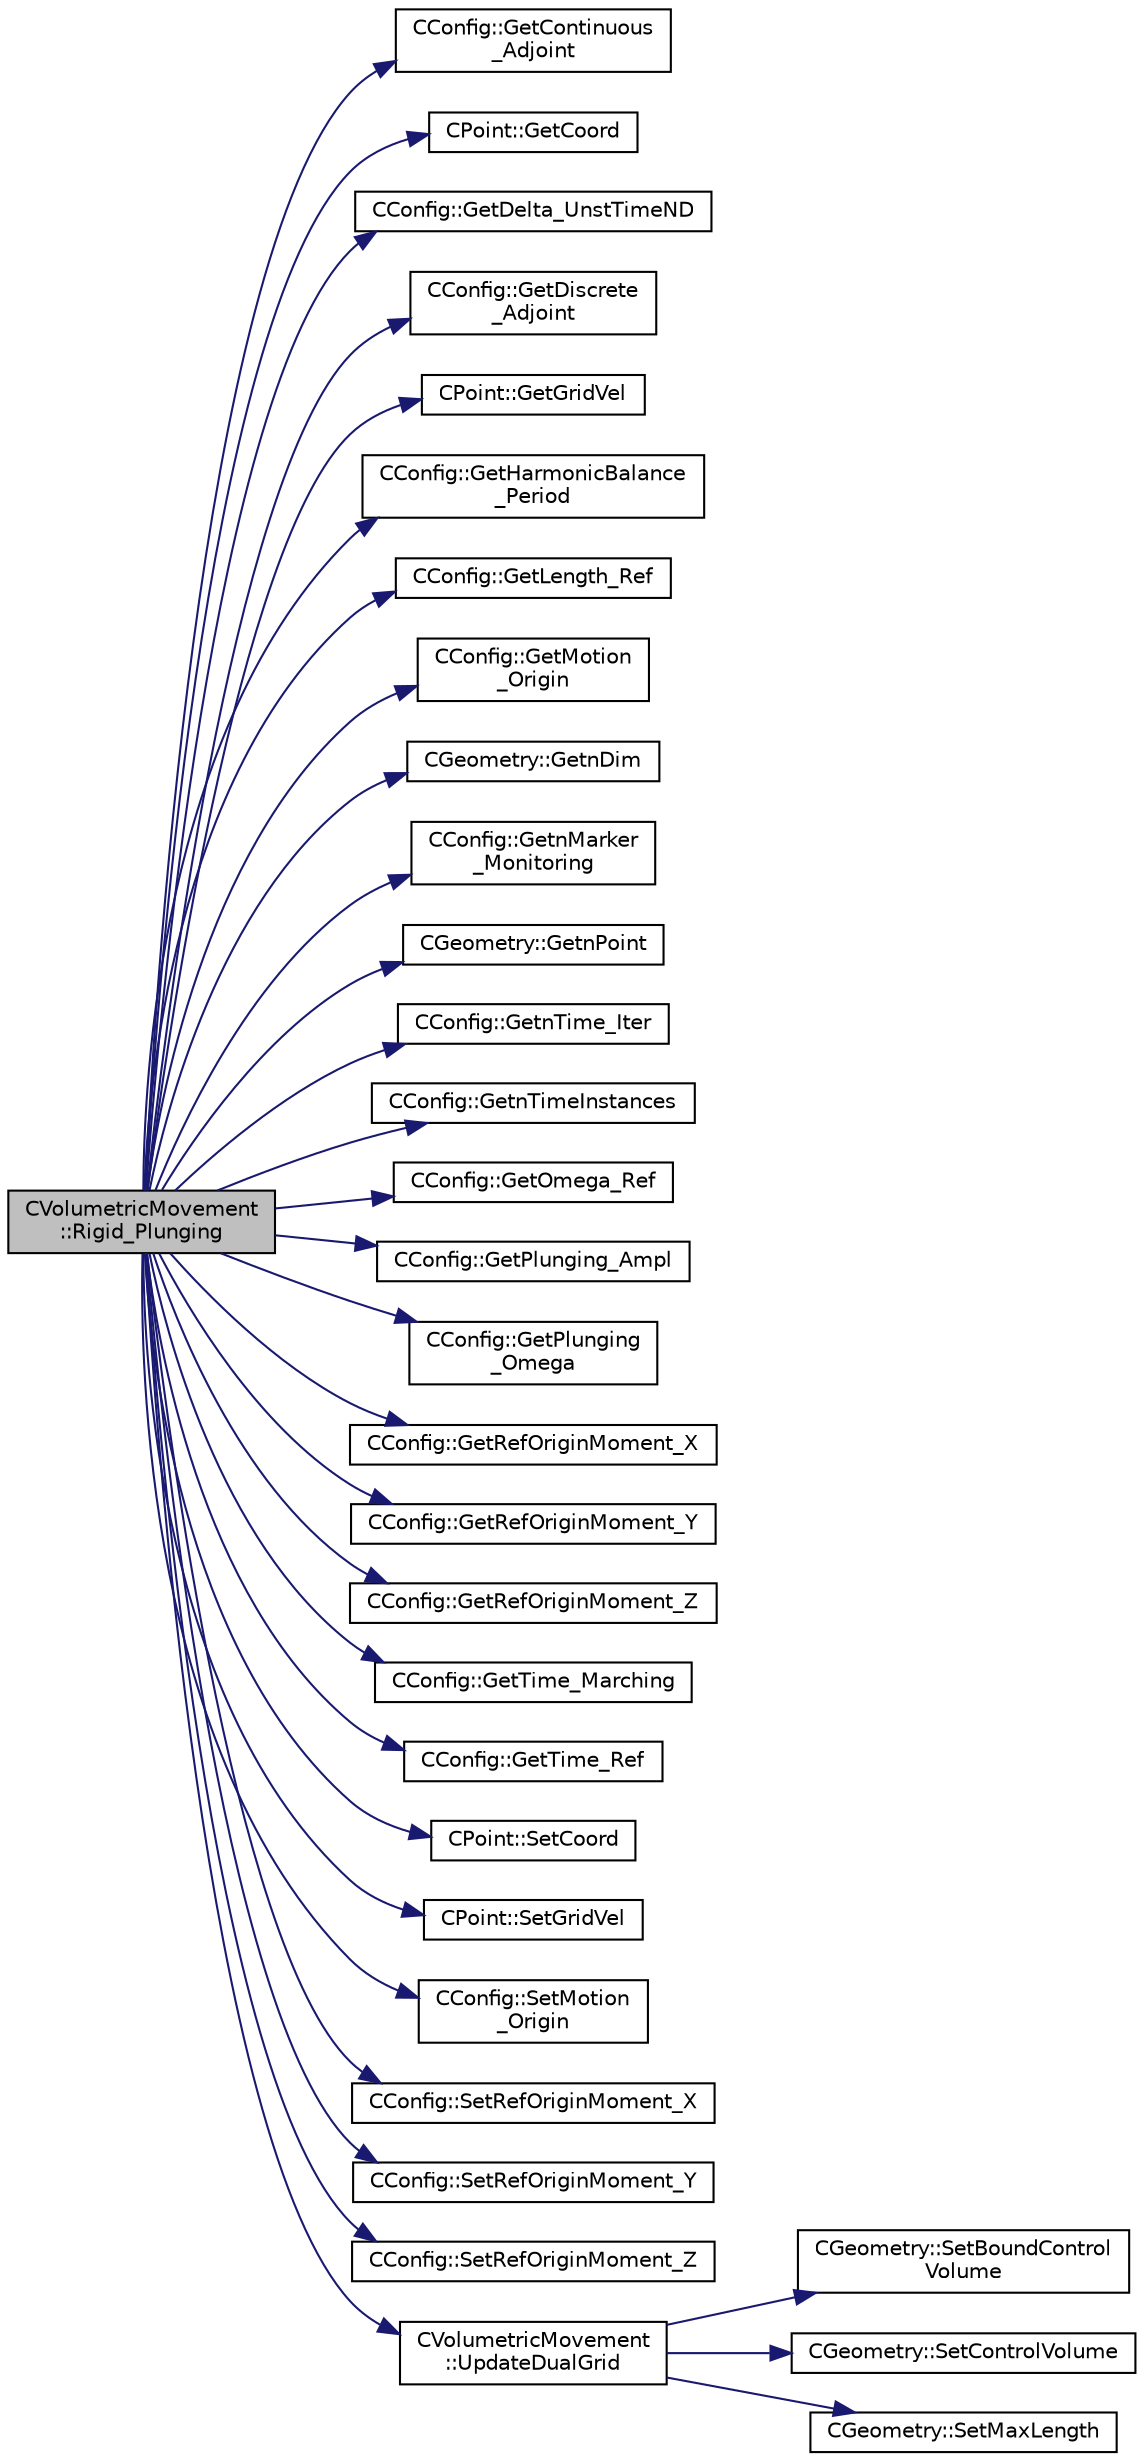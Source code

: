 digraph "CVolumetricMovement::Rigid_Plunging"
{
 // LATEX_PDF_SIZE
  edge [fontname="Helvetica",fontsize="10",labelfontname="Helvetica",labelfontsize="10"];
  node [fontname="Helvetica",fontsize="10",shape=record];
  rankdir="LR";
  Node1 [label="CVolumetricMovement\l::Rigid_Plunging",height=0.2,width=0.4,color="black", fillcolor="grey75", style="filled", fontcolor="black",tooltip="Unsteady plunging grid movement using rigid mesh motion."];
  Node1 -> Node2 [color="midnightblue",fontsize="10",style="solid",fontname="Helvetica"];
  Node2 [label="CConfig::GetContinuous\l_Adjoint",height=0.2,width=0.4,color="black", fillcolor="white", style="filled",URL="$classCConfig.html#a1eb754aa86fb8154bc9eefea616b7cf9",tooltip="Determines if problem is adjoint."];
  Node1 -> Node3 [color="midnightblue",fontsize="10",style="solid",fontname="Helvetica"];
  Node3 [label="CPoint::GetCoord",height=0.2,width=0.4,color="black", fillcolor="white", style="filled",URL="$classCPoint.html#ab16c29dd03911529cd73bf467c313179",tooltip="Get the coordinates dor the control volume."];
  Node1 -> Node4 [color="midnightblue",fontsize="10",style="solid",fontname="Helvetica"];
  Node4 [label="CConfig::GetDelta_UnstTimeND",height=0.2,width=0.4,color="black", fillcolor="white", style="filled",URL="$classCConfig.html#a0acfef8e480970316e9e672eacd59e9b",tooltip="If we are prforming an unsteady simulation, there is only one value of the time step for the complete..."];
  Node1 -> Node5 [color="midnightblue",fontsize="10",style="solid",fontname="Helvetica"];
  Node5 [label="CConfig::GetDiscrete\l_Adjoint",height=0.2,width=0.4,color="black", fillcolor="white", style="filled",URL="$classCConfig.html#ab3928c4e6debcf50dcd0d38985f6980c",tooltip="Get the indicator whether we are solving an discrete adjoint problem."];
  Node1 -> Node6 [color="midnightblue",fontsize="10",style="solid",fontname="Helvetica"];
  Node6 [label="CPoint::GetGridVel",height=0.2,width=0.4,color="black", fillcolor="white", style="filled",URL="$classCPoint.html#a65d855a9c2ad2971546038b34acd5b92",tooltip="Get the value of the grid velocity at the point."];
  Node1 -> Node7 [color="midnightblue",fontsize="10",style="solid",fontname="Helvetica"];
  Node7 [label="CConfig::GetHarmonicBalance\l_Period",height=0.2,width=0.4,color="black", fillcolor="white", style="filled",URL="$classCConfig.html#a07cc0a5f73a166693d50f502f6fb425b",tooltip="Retrieves the period of oscillations to be used with Harmonic Balance."];
  Node1 -> Node8 [color="midnightblue",fontsize="10",style="solid",fontname="Helvetica"];
  Node8 [label="CConfig::GetLength_Ref",height=0.2,width=0.4,color="black", fillcolor="white", style="filled",URL="$classCConfig.html#a4c1facfb47bc3aee60dc92a350f0a82d",tooltip="Get the value of the reference length for non-dimensionalization. This value should always be 1 inter..."];
  Node1 -> Node9 [color="midnightblue",fontsize="10",style="solid",fontname="Helvetica"];
  Node9 [label="CConfig::GetMotion\l_Origin",height=0.2,width=0.4,color="black", fillcolor="white", style="filled",URL="$classCConfig.html#a148a58b999d4e8767667fffc76b245f6",tooltip="Get the mesh motion origin."];
  Node1 -> Node10 [color="midnightblue",fontsize="10",style="solid",fontname="Helvetica"];
  Node10 [label="CGeometry::GetnDim",height=0.2,width=0.4,color="black", fillcolor="white", style="filled",URL="$classCGeometry.html#ace7f7fe876f629f5bd5f92d4805a1a4b",tooltip="Get number of coordinates."];
  Node1 -> Node11 [color="midnightblue",fontsize="10",style="solid",fontname="Helvetica"];
  Node11 [label="CConfig::GetnMarker\l_Monitoring",height=0.2,width=0.4,color="black", fillcolor="white", style="filled",URL="$classCConfig.html#a6e65810e59b8015104b84c4fd5b1d7f9",tooltip="Get the total number of monitoring markers."];
  Node1 -> Node12 [color="midnightblue",fontsize="10",style="solid",fontname="Helvetica"];
  Node12 [label="CGeometry::GetnPoint",height=0.2,width=0.4,color="black", fillcolor="white", style="filled",URL="$classCGeometry.html#a275fb07cd99ab79d7a04b4862280169d",tooltip="Get number of points."];
  Node1 -> Node13 [color="midnightblue",fontsize="10",style="solid",fontname="Helvetica"];
  Node13 [label="CConfig::GetnTime_Iter",height=0.2,width=0.4,color="black", fillcolor="white", style="filled",URL="$classCConfig.html#a22b101932c391aea5173975130f488fd",tooltip="Get the number of time iterations."];
  Node1 -> Node14 [color="midnightblue",fontsize="10",style="solid",fontname="Helvetica"];
  Node14 [label="CConfig::GetnTimeInstances",height=0.2,width=0.4,color="black", fillcolor="white", style="filled",URL="$classCConfig.html#a6ae9111090db52de2f8f07f77d6416d5",tooltip="Retrieves the number of periodic time instances for Harmonic Balance."];
  Node1 -> Node15 [color="midnightblue",fontsize="10",style="solid",fontname="Helvetica"];
  Node15 [label="CConfig::GetOmega_Ref",height=0.2,width=0.4,color="black", fillcolor="white", style="filled",URL="$classCConfig.html#ab3ab2f06b6d038aea73beed05cd13448",tooltip="Get the value of the reference angular velocity for non-dimensionalization."];
  Node1 -> Node16 [color="midnightblue",fontsize="10",style="solid",fontname="Helvetica"];
  Node16 [label="CConfig::GetPlunging_Ampl",height=0.2,width=0.4,color="black", fillcolor="white", style="filled",URL="$classCConfig.html#afa11bf0dfc59afaf55343767dee12baa",tooltip="Get the plunging amplitude of the mesh."];
  Node1 -> Node17 [color="midnightblue",fontsize="10",style="solid",fontname="Helvetica"];
  Node17 [label="CConfig::GetPlunging\l_Omega",height=0.2,width=0.4,color="black", fillcolor="white", style="filled",URL="$classCConfig.html#ae2b5c3395a77769d2ac5f60331838eeb",tooltip="Get the plunging rate of the mesh."];
  Node1 -> Node18 [color="midnightblue",fontsize="10",style="solid",fontname="Helvetica"];
  Node18 [label="CConfig::GetRefOriginMoment_X",height=0.2,width=0.4,color="black", fillcolor="white", style="filled",URL="$classCConfig.html#ae2bc0ddfc474009ae0442d0cdf715e82",tooltip="Get reference origin x-coordinate for moment computation."];
  Node1 -> Node19 [color="midnightblue",fontsize="10",style="solid",fontname="Helvetica"];
  Node19 [label="CConfig::GetRefOriginMoment_Y",height=0.2,width=0.4,color="black", fillcolor="white", style="filled",URL="$classCConfig.html#afedf678c54b1fd2a8ca8fb4a2c15f6ef",tooltip="Get reference origin y-coordinate for moment computation."];
  Node1 -> Node20 [color="midnightblue",fontsize="10",style="solid",fontname="Helvetica"];
  Node20 [label="CConfig::GetRefOriginMoment_Z",height=0.2,width=0.4,color="black", fillcolor="white", style="filled",URL="$classCConfig.html#aae292489e72b3419177723578bb5970a",tooltip="Get reference origin z-coordinate for moment computation."];
  Node1 -> Node21 [color="midnightblue",fontsize="10",style="solid",fontname="Helvetica"];
  Node21 [label="CConfig::GetTime_Marching",height=0.2,width=0.4,color="black", fillcolor="white", style="filled",URL="$classCConfig.html#ac47e04d76ce865893a94dcedd3c9b6a5",tooltip="Provides information about the time integration, and change the write in the output files information..."];
  Node1 -> Node22 [color="midnightblue",fontsize="10",style="solid",fontname="Helvetica"];
  Node22 [label="CConfig::GetTime_Ref",height=0.2,width=0.4,color="black", fillcolor="white", style="filled",URL="$classCConfig.html#a4c79c371ab6c2973f768a6104fce3853",tooltip="Get the value of the reference time for non-dimensionalization."];
  Node1 -> Node23 [color="midnightblue",fontsize="10",style="solid",fontname="Helvetica"];
  Node23 [label="CPoint::SetCoord",height=0.2,width=0.4,color="black", fillcolor="white", style="filled",URL="$classCPoint.html#af3545cace579269797a534b6a10a42e1",tooltip="Set the coordinates for the control volume."];
  Node1 -> Node24 [color="midnightblue",fontsize="10",style="solid",fontname="Helvetica"];
  Node24 [label="CPoint::SetGridVel",height=0.2,width=0.4,color="black", fillcolor="white", style="filled",URL="$classCPoint.html#accb2a44a58e7fc7a0e0f2a029cacc257",tooltip="Set the value of the grid velocity at the point."];
  Node1 -> Node25 [color="midnightblue",fontsize="10",style="solid",fontname="Helvetica"];
  Node25 [label="CConfig::SetMotion\l_Origin",height=0.2,width=0.4,color="black", fillcolor="white", style="filled",URL="$classCConfig.html#a244d55d5a29c5cfdacd30925e2af8caf",tooltip="Set the mesh motion origin."];
  Node1 -> Node26 [color="midnightblue",fontsize="10",style="solid",fontname="Helvetica"];
  Node26 [label="CConfig::SetRefOriginMoment_X",height=0.2,width=0.4,color="black", fillcolor="white", style="filled",URL="$classCConfig.html#a6ca8f557014e78ee9086efefa37513f1",tooltip="Set reference origin x-coordinate for moment computation."];
  Node1 -> Node27 [color="midnightblue",fontsize="10",style="solid",fontname="Helvetica"];
  Node27 [label="CConfig::SetRefOriginMoment_Y",height=0.2,width=0.4,color="black", fillcolor="white", style="filled",URL="$classCConfig.html#a6adc72e34adb72c23b38cd1cf557ea19",tooltip="Set reference origin y-coordinate for moment computation."];
  Node1 -> Node28 [color="midnightblue",fontsize="10",style="solid",fontname="Helvetica"];
  Node28 [label="CConfig::SetRefOriginMoment_Z",height=0.2,width=0.4,color="black", fillcolor="white", style="filled",URL="$classCConfig.html#a009fb5f6b1c3a184a5c03ae95996e6e7",tooltip="Set reference origin z-coordinate for moment computation."];
  Node1 -> Node29 [color="midnightblue",fontsize="10",style="solid",fontname="Helvetica"];
  Node29 [label="CVolumetricMovement\l::UpdateDualGrid",height=0.2,width=0.4,color="black", fillcolor="white", style="filled",URL="$classCVolumetricMovement.html#a434fc9989fc773704d174d048a4ca61e",tooltip="Update the dual grid after the grid movement (edges and control volumes)."];
  Node29 -> Node30 [color="midnightblue",fontsize="10",style="solid",fontname="Helvetica"];
  Node30 [label="CGeometry::SetBoundControl\lVolume",height=0.2,width=0.4,color="black", fillcolor="white", style="filled",URL="$classCGeometry.html#a0b41f8d5d800f92ceb6ade66cc2a158c",tooltip="A virtual member."];
  Node29 -> Node31 [color="midnightblue",fontsize="10",style="solid",fontname="Helvetica"];
  Node31 [label="CGeometry::SetControlVolume",height=0.2,width=0.4,color="black", fillcolor="white", style="filled",URL="$classCGeometry.html#ab6583796f03a4cc6c3db6d7874d7b36f",tooltip="Sets control volume."];
  Node29 -> Node32 [color="midnightblue",fontsize="10",style="solid",fontname="Helvetica"];
  Node32 [label="CGeometry::SetMaxLength",height=0.2,width=0.4,color="black", fillcolor="white", style="filled",URL="$classCGeometry.html#a4e68700218f3d58806c0827c64e63599",tooltip="Set max length."];
}
